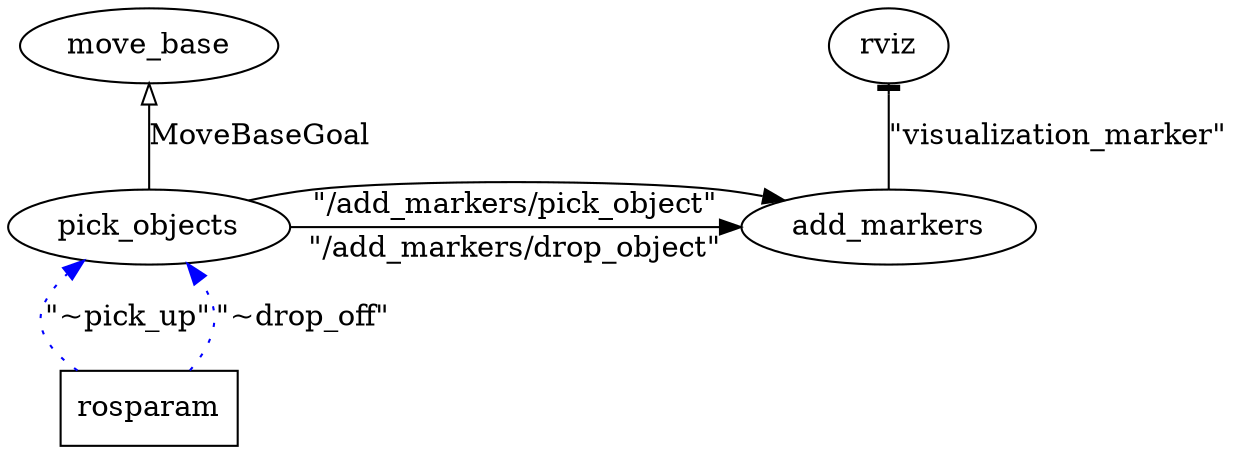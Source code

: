 digraph home_service {
    { rank = same; "pick_objects"; "add_markers"; }
    pick_objects -> add_markers [label="\"/add_markers/pick_object\""];
    pick_objects -> add_markers [label="\"/add_markers/drop_object\""];

    rankdir = BT;
    rviz [style=box];
    pick_objects -> move_base [label="MoveBaseGoal"; arrowhead=empty];
    add_markers -> rviz [arrowhead=tee; label="\"visualization_marker\""];

    edge [color=blue, style=dotted];
    rosparam [shape=box];
    rosparam -> pick_objects [label = "\"~pick_up\""];
    rosparam -> pick_objects [label = "\"~drop_off\""];
}